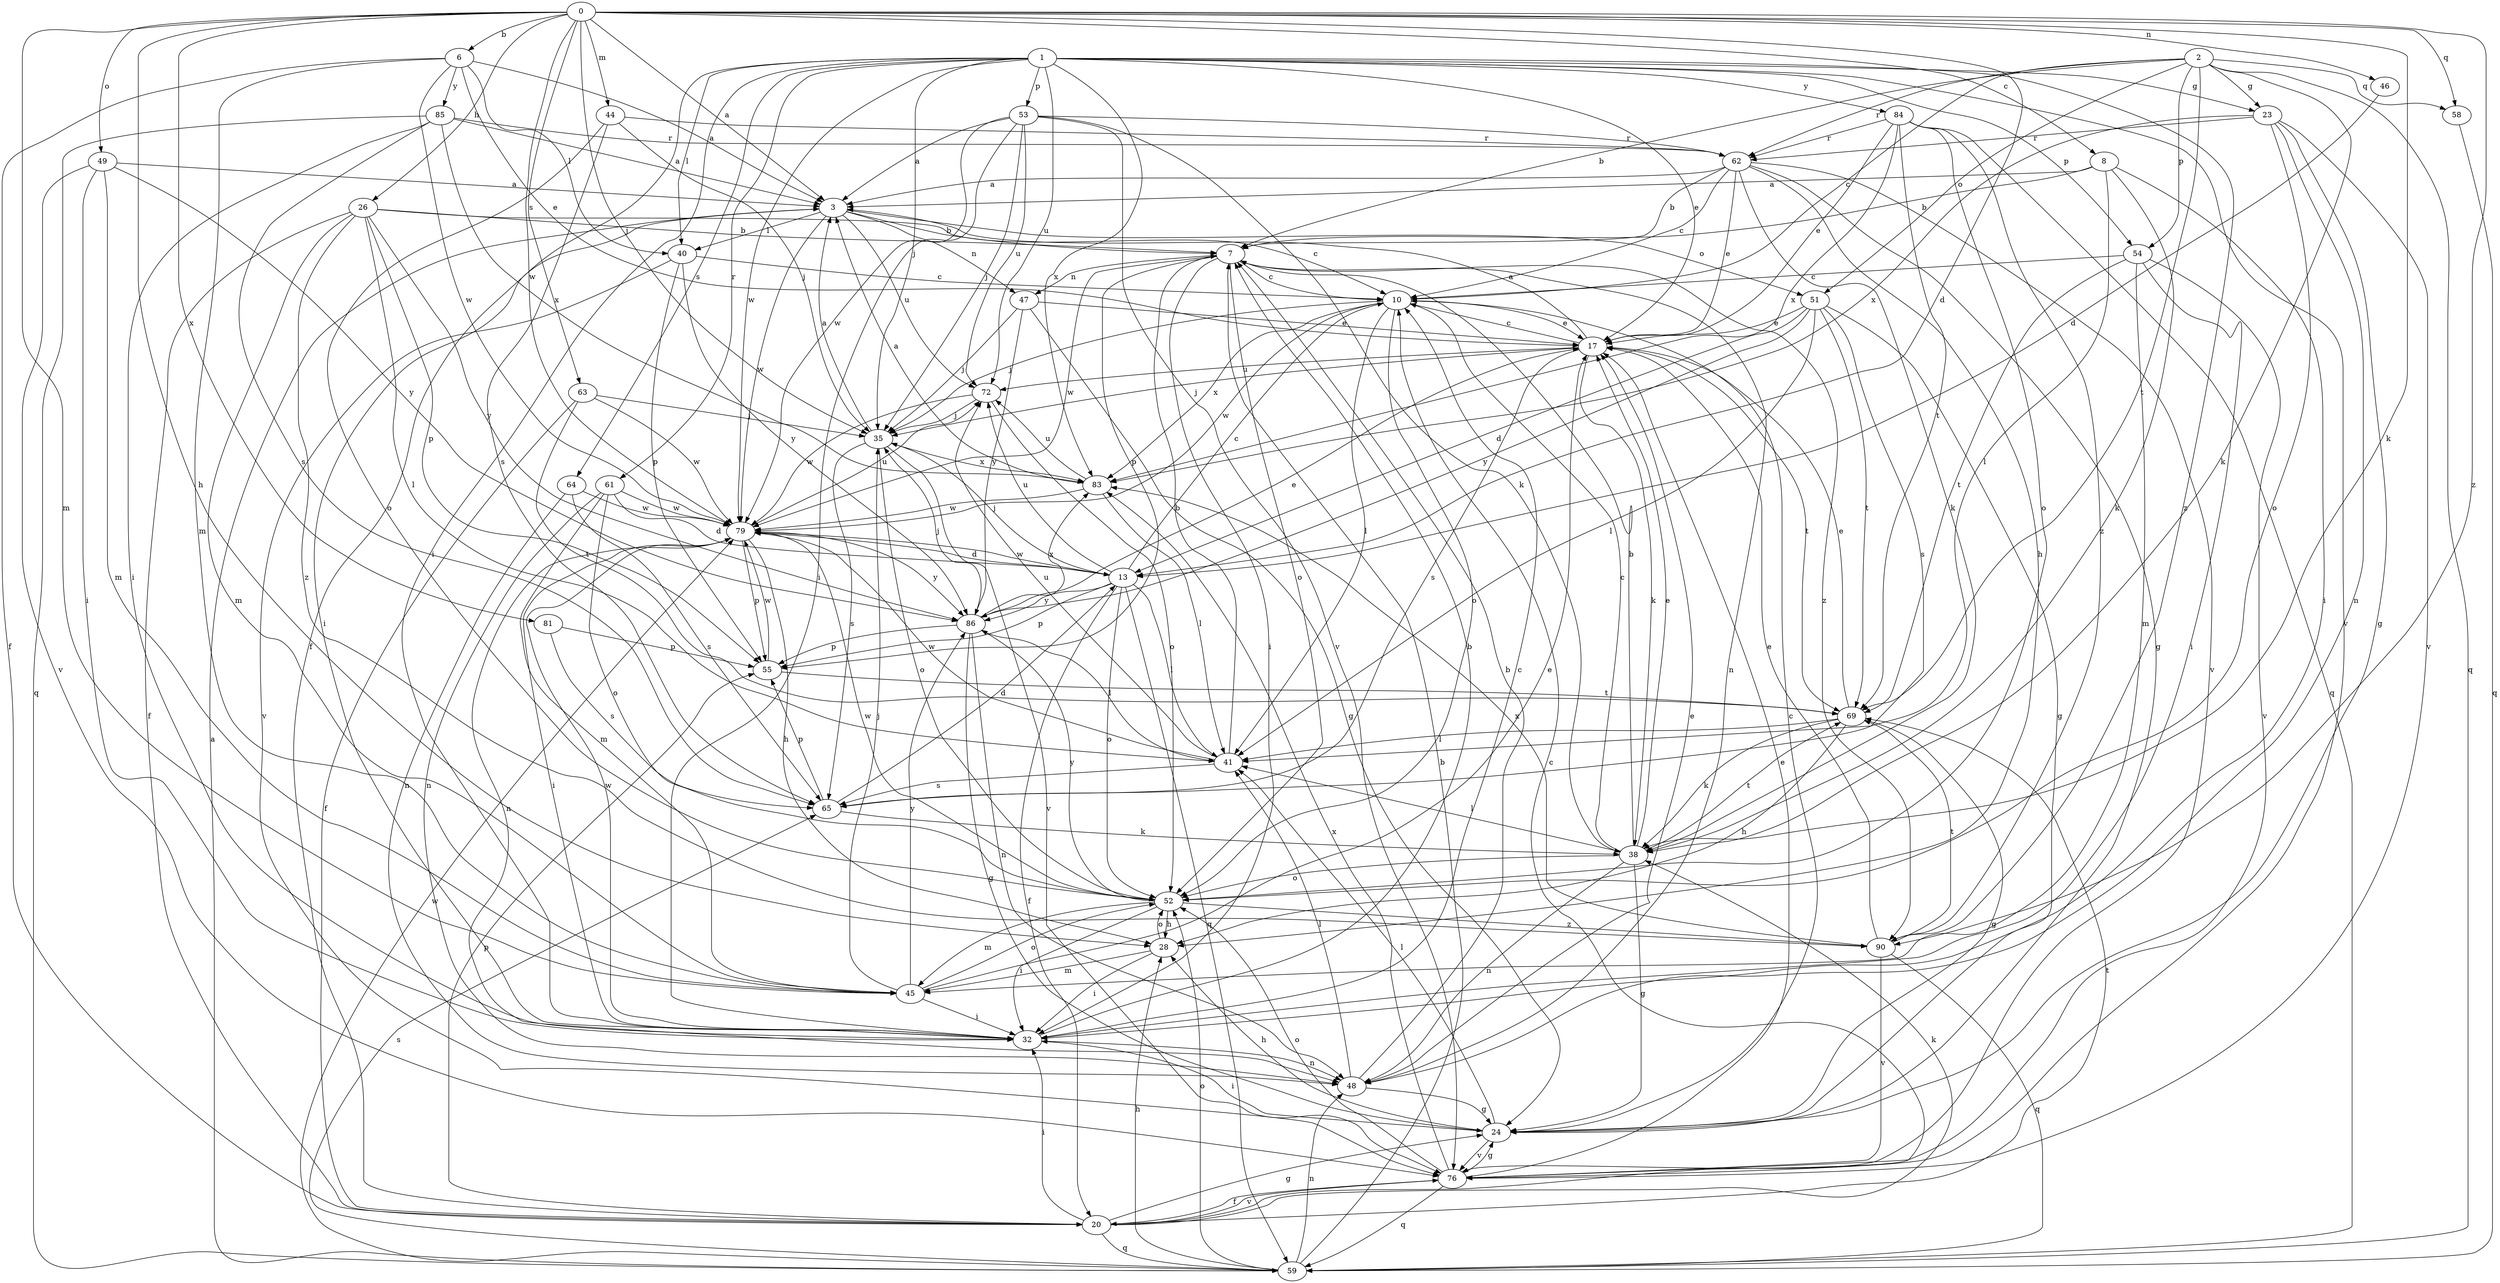 strict digraph  {
0;
1;
2;
3;
6;
7;
8;
10;
13;
17;
20;
23;
24;
26;
28;
32;
35;
38;
40;
41;
44;
45;
46;
47;
48;
49;
51;
52;
53;
54;
55;
58;
59;
61;
62;
63;
64;
65;
69;
72;
76;
79;
81;
83;
84;
85;
86;
90;
0 -> 3  [label=a];
0 -> 6  [label=b];
0 -> 8  [label=c];
0 -> 13  [label=d];
0 -> 26  [label=h];
0 -> 28  [label=h];
0 -> 35  [label=j];
0 -> 38  [label=k];
0 -> 44  [label=m];
0 -> 45  [label=m];
0 -> 46  [label=n];
0 -> 49  [label=o];
0 -> 58  [label=q];
0 -> 63  [label=s];
0 -> 79  [label=w];
0 -> 81  [label=x];
0 -> 90  [label=z];
1 -> 17  [label=e];
1 -> 20  [label=f];
1 -> 23  [label=g];
1 -> 32  [label=i];
1 -> 35  [label=j];
1 -> 40  [label=l];
1 -> 53  [label=p];
1 -> 54  [label=p];
1 -> 61  [label=r];
1 -> 64  [label=s];
1 -> 72  [label=u];
1 -> 76  [label=v];
1 -> 79  [label=w];
1 -> 83  [label=x];
1 -> 84  [label=y];
1 -> 90  [label=z];
2 -> 7  [label=b];
2 -> 10  [label=c];
2 -> 23  [label=g];
2 -> 38  [label=k];
2 -> 51  [label=o];
2 -> 54  [label=p];
2 -> 58  [label=q];
2 -> 59  [label=q];
2 -> 62  [label=r];
2 -> 69  [label=t];
3 -> 7  [label=b];
3 -> 32  [label=i];
3 -> 40  [label=l];
3 -> 47  [label=n];
3 -> 51  [label=o];
3 -> 72  [label=u];
3 -> 79  [label=w];
6 -> 3  [label=a];
6 -> 17  [label=e];
6 -> 20  [label=f];
6 -> 40  [label=l];
6 -> 45  [label=m];
6 -> 79  [label=w];
6 -> 85  [label=y];
7 -> 10  [label=c];
7 -> 32  [label=i];
7 -> 47  [label=n];
7 -> 48  [label=n];
7 -> 52  [label=o];
7 -> 55  [label=p];
7 -> 79  [label=w];
7 -> 90  [label=z];
8 -> 3  [label=a];
8 -> 7  [label=b];
8 -> 32  [label=i];
8 -> 38  [label=k];
8 -> 41  [label=l];
10 -> 17  [label=e];
10 -> 35  [label=j];
10 -> 41  [label=l];
10 -> 52  [label=o];
10 -> 79  [label=w];
10 -> 83  [label=x];
13 -> 10  [label=c];
13 -> 20  [label=f];
13 -> 35  [label=j];
13 -> 41  [label=l];
13 -> 52  [label=o];
13 -> 55  [label=p];
13 -> 59  [label=q];
13 -> 72  [label=u];
13 -> 79  [label=w];
13 -> 86  [label=y];
17 -> 3  [label=a];
17 -> 10  [label=c];
17 -> 35  [label=j];
17 -> 38  [label=k];
17 -> 65  [label=s];
17 -> 69  [label=t];
17 -> 72  [label=u];
20 -> 10  [label=c];
20 -> 24  [label=g];
20 -> 32  [label=i];
20 -> 38  [label=k];
20 -> 55  [label=p];
20 -> 59  [label=q];
20 -> 69  [label=t];
20 -> 76  [label=v];
23 -> 24  [label=g];
23 -> 48  [label=n];
23 -> 52  [label=o];
23 -> 62  [label=r];
23 -> 76  [label=v];
23 -> 83  [label=x];
24 -> 10  [label=c];
24 -> 28  [label=h];
24 -> 32  [label=i];
24 -> 41  [label=l];
24 -> 76  [label=v];
26 -> 7  [label=b];
26 -> 10  [label=c];
26 -> 20  [label=f];
26 -> 41  [label=l];
26 -> 45  [label=m];
26 -> 55  [label=p];
26 -> 86  [label=y];
26 -> 90  [label=z];
28 -> 32  [label=i];
28 -> 45  [label=m];
28 -> 52  [label=o];
32 -> 7  [label=b];
32 -> 10  [label=c];
32 -> 48  [label=n];
32 -> 79  [label=w];
35 -> 3  [label=a];
35 -> 52  [label=o];
35 -> 65  [label=s];
35 -> 76  [label=v];
35 -> 83  [label=x];
38 -> 7  [label=b];
38 -> 10  [label=c];
38 -> 17  [label=e];
38 -> 24  [label=g];
38 -> 41  [label=l];
38 -> 48  [label=n];
38 -> 52  [label=o];
38 -> 69  [label=t];
40 -> 10  [label=c];
40 -> 55  [label=p];
40 -> 76  [label=v];
40 -> 86  [label=y];
41 -> 7  [label=b];
41 -> 65  [label=s];
41 -> 72  [label=u];
41 -> 79  [label=w];
44 -> 35  [label=j];
44 -> 52  [label=o];
44 -> 62  [label=r];
44 -> 65  [label=s];
45 -> 17  [label=e];
45 -> 32  [label=i];
45 -> 35  [label=j];
45 -> 52  [label=o];
45 -> 86  [label=y];
46 -> 13  [label=d];
47 -> 17  [label=e];
47 -> 24  [label=g];
47 -> 35  [label=j];
47 -> 86  [label=y];
48 -> 7  [label=b];
48 -> 17  [label=e];
48 -> 24  [label=g];
48 -> 41  [label=l];
49 -> 3  [label=a];
49 -> 32  [label=i];
49 -> 45  [label=m];
49 -> 76  [label=v];
49 -> 86  [label=y];
51 -> 13  [label=d];
51 -> 17  [label=e];
51 -> 24  [label=g];
51 -> 41  [label=l];
51 -> 65  [label=s];
51 -> 69  [label=t];
51 -> 86  [label=y];
52 -> 28  [label=h];
52 -> 32  [label=i];
52 -> 45  [label=m];
52 -> 79  [label=w];
52 -> 86  [label=y];
52 -> 90  [label=z];
53 -> 3  [label=a];
53 -> 32  [label=i];
53 -> 35  [label=j];
53 -> 38  [label=k];
53 -> 62  [label=r];
53 -> 72  [label=u];
53 -> 76  [label=v];
53 -> 79  [label=w];
54 -> 10  [label=c];
54 -> 32  [label=i];
54 -> 45  [label=m];
54 -> 69  [label=t];
54 -> 76  [label=v];
55 -> 69  [label=t];
55 -> 79  [label=w];
58 -> 59  [label=q];
59 -> 3  [label=a];
59 -> 7  [label=b];
59 -> 28  [label=h];
59 -> 48  [label=n];
59 -> 52  [label=o];
59 -> 65  [label=s];
59 -> 79  [label=w];
61 -> 13  [label=d];
61 -> 45  [label=m];
61 -> 48  [label=n];
61 -> 52  [label=o];
61 -> 79  [label=w];
62 -> 3  [label=a];
62 -> 7  [label=b];
62 -> 10  [label=c];
62 -> 17  [label=e];
62 -> 24  [label=g];
62 -> 28  [label=h];
62 -> 38  [label=k];
62 -> 76  [label=v];
63 -> 20  [label=f];
63 -> 35  [label=j];
63 -> 69  [label=t];
63 -> 79  [label=w];
64 -> 48  [label=n];
64 -> 65  [label=s];
64 -> 79  [label=w];
65 -> 13  [label=d];
65 -> 38  [label=k];
65 -> 55  [label=p];
69 -> 17  [label=e];
69 -> 24  [label=g];
69 -> 28  [label=h];
69 -> 38  [label=k];
69 -> 41  [label=l];
72 -> 35  [label=j];
72 -> 52  [label=o];
72 -> 79  [label=w];
76 -> 17  [label=e];
76 -> 20  [label=f];
76 -> 24  [label=g];
76 -> 52  [label=o];
76 -> 59  [label=q];
76 -> 83  [label=x];
79 -> 13  [label=d];
79 -> 28  [label=h];
79 -> 32  [label=i];
79 -> 48  [label=n];
79 -> 55  [label=p];
79 -> 72  [label=u];
79 -> 86  [label=y];
81 -> 55  [label=p];
81 -> 65  [label=s];
83 -> 3  [label=a];
83 -> 41  [label=l];
83 -> 72  [label=u];
83 -> 79  [label=w];
84 -> 17  [label=e];
84 -> 52  [label=o];
84 -> 59  [label=q];
84 -> 62  [label=r];
84 -> 69  [label=t];
84 -> 83  [label=x];
84 -> 90  [label=z];
85 -> 3  [label=a];
85 -> 32  [label=i];
85 -> 59  [label=q];
85 -> 62  [label=r];
85 -> 65  [label=s];
85 -> 83  [label=x];
86 -> 17  [label=e];
86 -> 24  [label=g];
86 -> 35  [label=j];
86 -> 41  [label=l];
86 -> 48  [label=n];
86 -> 55  [label=p];
86 -> 83  [label=x];
90 -> 17  [label=e];
90 -> 59  [label=q];
90 -> 69  [label=t];
90 -> 76  [label=v];
90 -> 83  [label=x];
}
